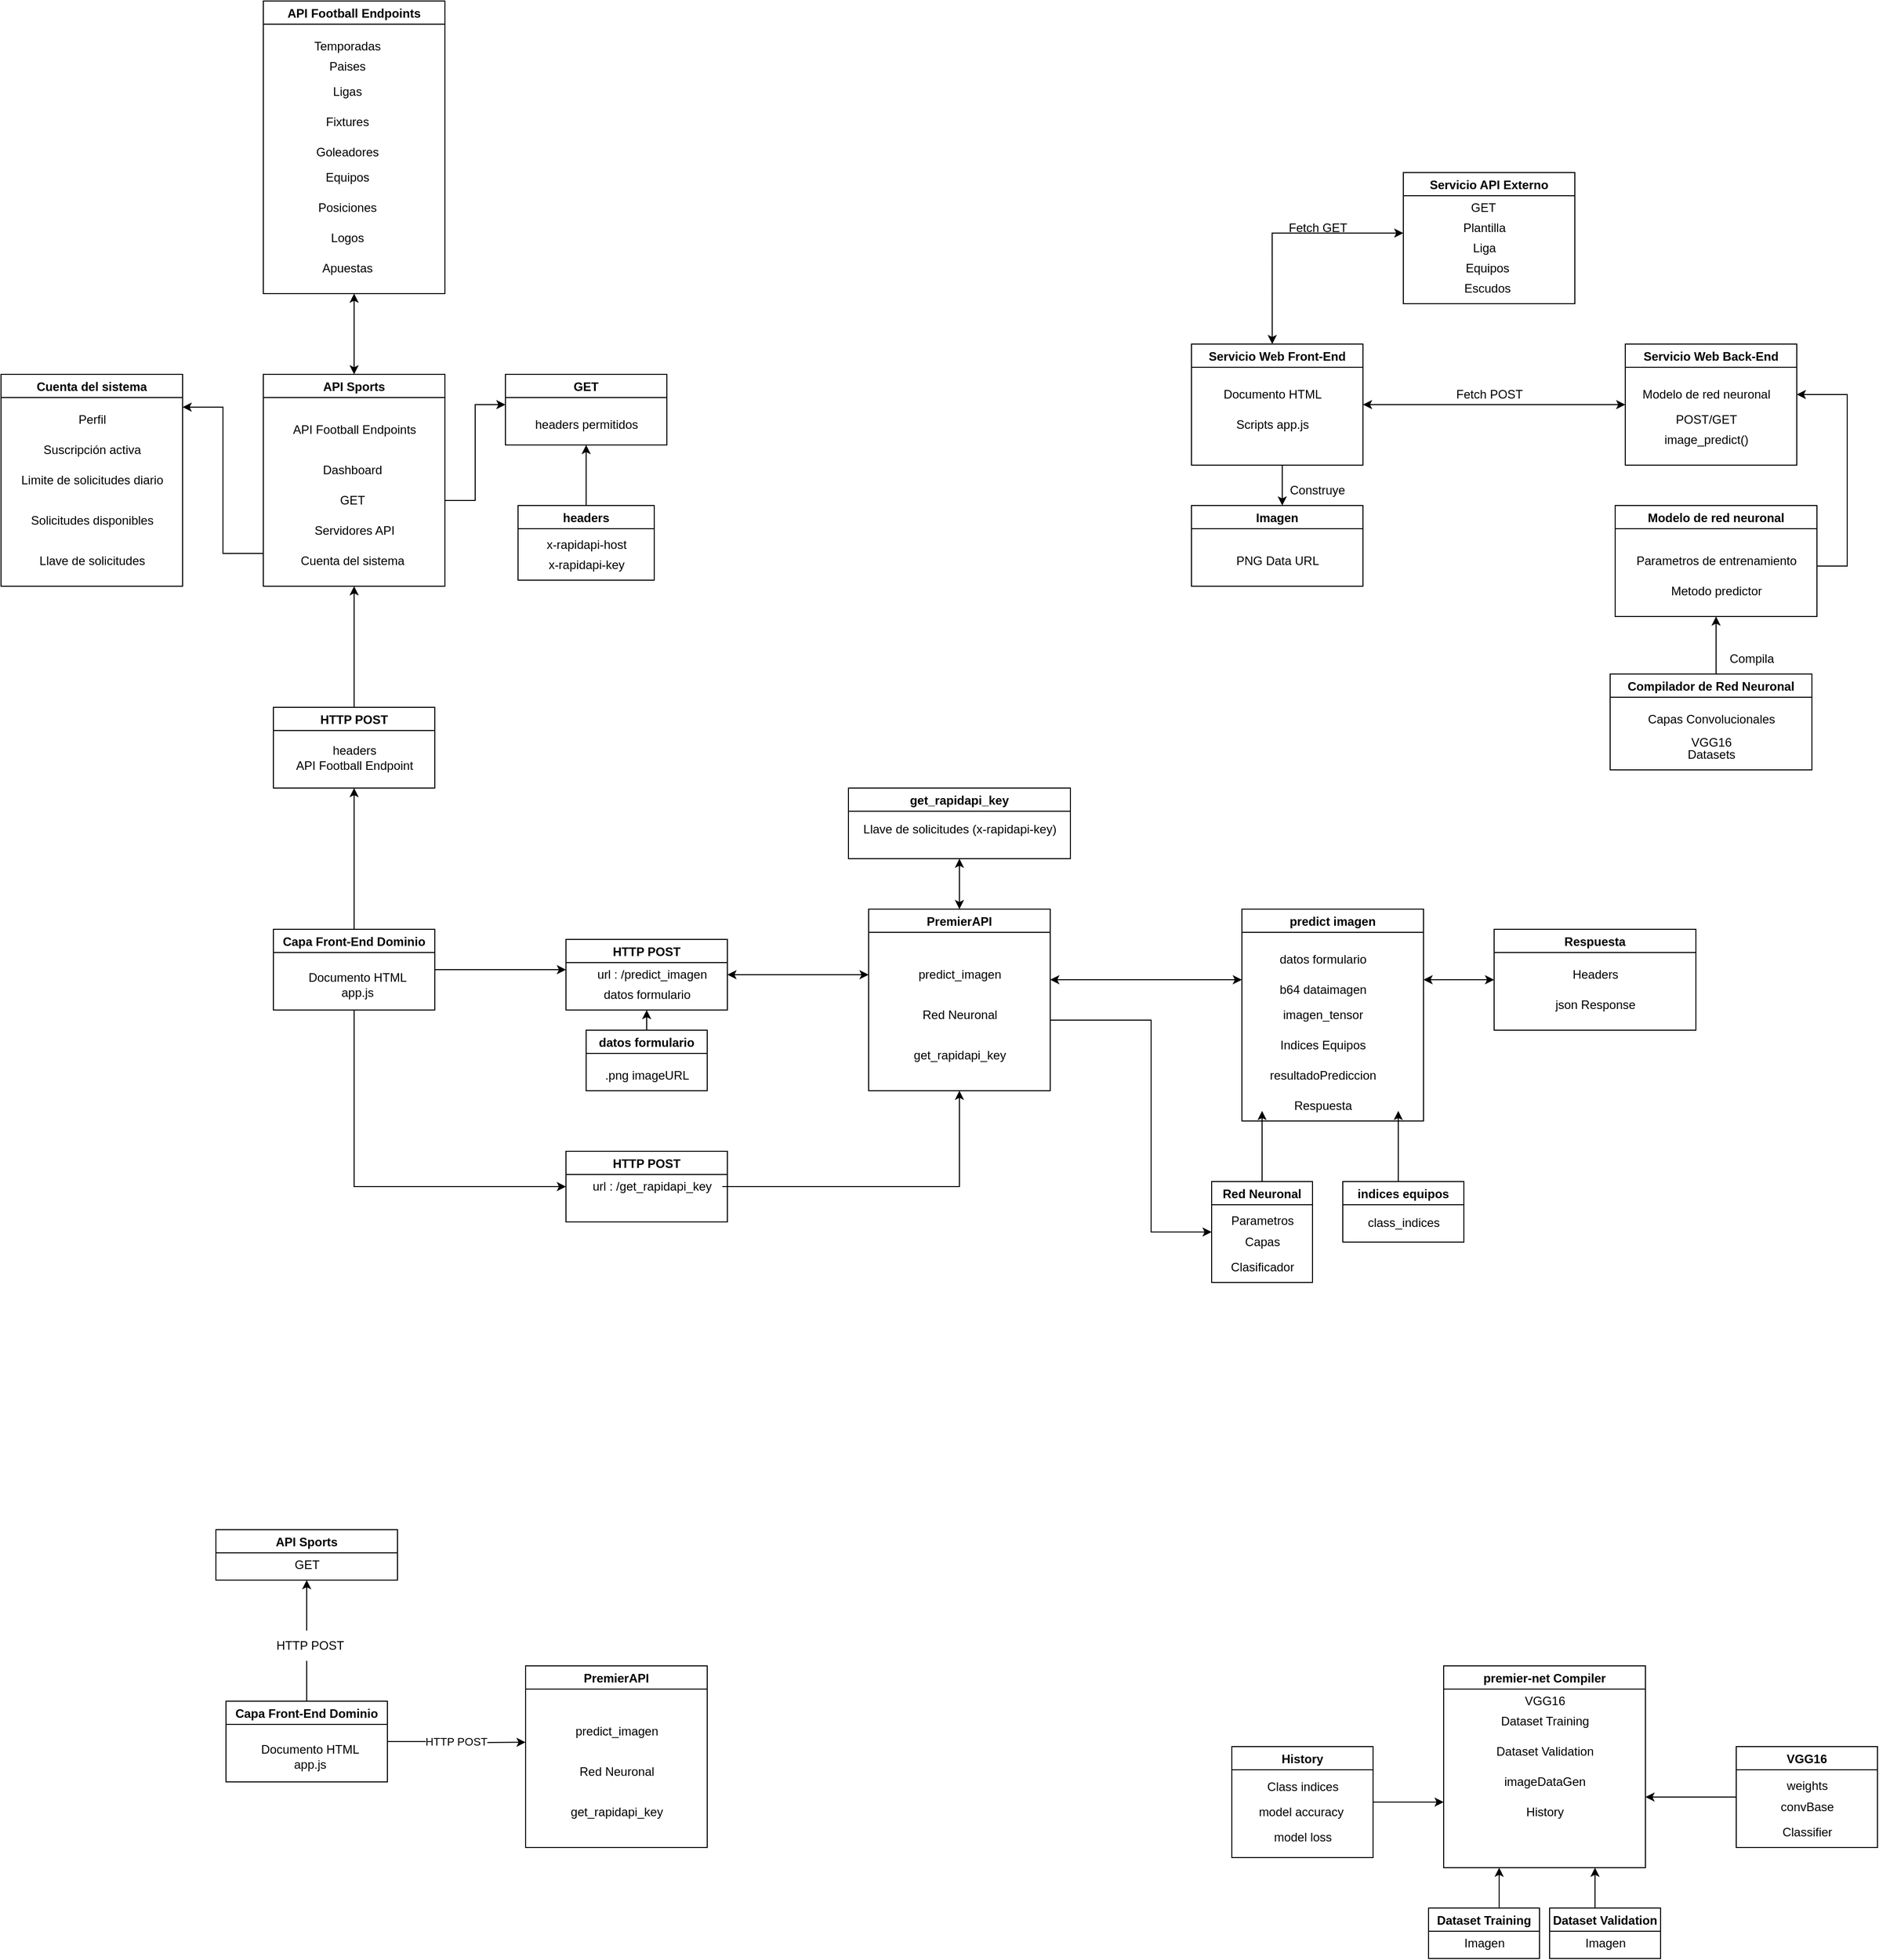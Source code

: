 <mxfile version="20.5.3" type="github">
  <diagram id="_PR5rB8g3A7-WBQryCZw" name="Page-1">
    <mxGraphModel dx="3732" dy="2844" grid="1" gridSize="10" guides="1" tooltips="1" connect="1" arrows="1" fold="1" page="1" pageScale="1" pageWidth="827" pageHeight="1169" math="0" shadow="0">
      <root>
        <mxCell id="0" />
        <mxCell id="1" parent="0" />
        <mxCell id="3uMeJU92-yCko1yZ4MZb-9" value="predict imagen" style="swimlane;" parent="1" vertex="1">
          <mxGeometry x="30" y="-150" width="180" height="210" as="geometry" />
        </mxCell>
        <mxCell id="3uMeJU92-yCko1yZ4MZb-12" value="b64 dataimagen" style="text;html=1;align=center;verticalAlign=middle;resizable=0;points=[];autosize=1;strokeColor=none;fillColor=none;" parent="3uMeJU92-yCko1yZ4MZb-9" vertex="1">
          <mxGeometry x="25" y="65" width="110" height="30" as="geometry" />
        </mxCell>
        <mxCell id="3uMeJU92-yCko1yZ4MZb-13" value="imagen_tensor" style="text;html=1;align=center;verticalAlign=middle;resizable=0;points=[];autosize=1;strokeColor=none;fillColor=none;" parent="3uMeJU92-yCko1yZ4MZb-9" vertex="1">
          <mxGeometry x="30" y="90" width="100" height="30" as="geometry" />
        </mxCell>
        <mxCell id="3uMeJU92-yCko1yZ4MZb-14" value="resultadoPrediccion" style="text;html=1;align=center;verticalAlign=middle;resizable=0;points=[];autosize=1;strokeColor=none;fillColor=none;" parent="3uMeJU92-yCko1yZ4MZb-9" vertex="1">
          <mxGeometry x="15" y="150" width="130" height="30" as="geometry" />
        </mxCell>
        <mxCell id="3uMeJU92-yCko1yZ4MZb-15" value="Indices Equipos" style="text;html=1;align=center;verticalAlign=middle;resizable=0;points=[];autosize=1;strokeColor=none;fillColor=none;" parent="3uMeJU92-yCko1yZ4MZb-9" vertex="1">
          <mxGeometry x="25" y="120" width="110" height="30" as="geometry" />
        </mxCell>
        <mxCell id="3uMeJU92-yCko1yZ4MZb-11" value="datos formulario" style="text;html=1;align=center;verticalAlign=middle;resizable=0;points=[];autosize=1;strokeColor=none;fillColor=none;" parent="3uMeJU92-yCko1yZ4MZb-9" vertex="1">
          <mxGeometry x="25" y="35" width="110" height="30" as="geometry" />
        </mxCell>
        <mxCell id="aQJiSQy_MHR7cHqMsdCa-68" value="Respuesta" style="text;html=1;align=center;verticalAlign=middle;resizable=0;points=[];autosize=1;strokeColor=none;fillColor=none;" vertex="1" parent="3uMeJU92-yCko1yZ4MZb-9">
          <mxGeometry x="40" y="180" width="80" height="30" as="geometry" />
        </mxCell>
        <mxCell id="3uMeJU92-yCko1yZ4MZb-16" value="datos formulario" style="swimlane;" parent="1" vertex="1">
          <mxGeometry x="-620" y="-30" width="120" height="60" as="geometry" />
        </mxCell>
        <mxCell id="3uMeJU92-yCko1yZ4MZb-17" value=".png imageURL" style="text;html=1;align=center;verticalAlign=middle;resizable=0;points=[];autosize=1;strokeColor=none;fillColor=none;" parent="3uMeJU92-yCko1yZ4MZb-16" vertex="1">
          <mxGeometry x="5" y="30" width="110" height="30" as="geometry" />
        </mxCell>
        <mxCell id="3uMeJU92-yCko1yZ4MZb-18" value="indices equipos" style="swimlane;" parent="1" vertex="1">
          <mxGeometry x="130" y="120" width="120" height="60" as="geometry" />
        </mxCell>
        <mxCell id="3uMeJU92-yCko1yZ4MZb-19" value="class_indices" style="text;html=1;align=center;verticalAlign=middle;resizable=0;points=[];autosize=1;strokeColor=none;fillColor=none;" parent="3uMeJU92-yCko1yZ4MZb-18" vertex="1">
          <mxGeometry x="15" y="26" width="90" height="30" as="geometry" />
        </mxCell>
        <mxCell id="3uMeJU92-yCko1yZ4MZb-21" value="Respuesta" style="swimlane;" parent="1" vertex="1">
          <mxGeometry x="280" y="-130" width="200" height="100" as="geometry" />
        </mxCell>
        <mxCell id="3uMeJU92-yCko1yZ4MZb-23" value="Headers" style="text;html=1;align=center;verticalAlign=middle;resizable=0;points=[];autosize=1;strokeColor=none;fillColor=none;" parent="3uMeJU92-yCko1yZ4MZb-21" vertex="1">
          <mxGeometry x="65" y="30" width="70" height="30" as="geometry" />
        </mxCell>
        <mxCell id="3uMeJU92-yCko1yZ4MZb-22" value="json Response" style="text;html=1;align=center;verticalAlign=middle;resizable=0;points=[];autosize=1;strokeColor=none;fillColor=none;" parent="3uMeJU92-yCko1yZ4MZb-21" vertex="1">
          <mxGeometry x="50" y="60" width="100" height="30" as="geometry" />
        </mxCell>
        <mxCell id="3uMeJU92-yCko1yZ4MZb-26" value="HTTP POST" style="swimlane;" parent="1" vertex="1">
          <mxGeometry x="-640" y="-120" width="160" height="70" as="geometry" />
        </mxCell>
        <mxCell id="3uMeJU92-yCko1yZ4MZb-27" value="datos formulario" style="text;html=1;align=center;verticalAlign=middle;resizable=0;points=[];autosize=1;strokeColor=none;fillColor=none;" parent="3uMeJU92-yCko1yZ4MZb-26" vertex="1">
          <mxGeometry x="25" y="40" width="110" height="30" as="geometry" />
        </mxCell>
        <mxCell id="aQJiSQy_MHR7cHqMsdCa-81" value="url : /predict_imagen" style="text;html=1;align=center;verticalAlign=middle;resizable=0;points=[];autosize=1;strokeColor=none;fillColor=none;" vertex="1" parent="3uMeJU92-yCko1yZ4MZb-26">
          <mxGeometry x="20" y="20" width="130" height="30" as="geometry" />
        </mxCell>
        <mxCell id="aQJiSQy_MHR7cHqMsdCa-67" style="edgeStyle=orthogonalEdgeStyle;rounded=0;orthogonalLoop=1;jettySize=auto;html=1;endArrow=classic;endFill=1;" edge="1" parent="1" source="3uMeJU92-yCko1yZ4MZb-28">
          <mxGeometry relative="1" as="geometry">
            <mxPoint x="50" y="50" as="targetPoint" />
          </mxGeometry>
        </mxCell>
        <mxCell id="3uMeJU92-yCko1yZ4MZb-28" value="Red Neuronal" style="swimlane;startSize=23;" parent="1" vertex="1">
          <mxGeometry y="120" width="100" height="100" as="geometry" />
        </mxCell>
        <mxCell id="3uMeJU92-yCko1yZ4MZb-29" value="Parametros" style="text;html=1;align=center;verticalAlign=middle;resizable=0;points=[];autosize=1;strokeColor=none;fillColor=none;" parent="3uMeJU92-yCko1yZ4MZb-28" vertex="1">
          <mxGeometry x="5" y="24" width="90" height="30" as="geometry" />
        </mxCell>
        <mxCell id="lk8_rE0ueBQqv8fIOsy2-2" value="Clasificador" style="text;html=1;align=center;verticalAlign=middle;resizable=0;points=[];autosize=1;strokeColor=none;fillColor=none;" parent="3uMeJU92-yCko1yZ4MZb-28" vertex="1">
          <mxGeometry x="5" y="70" width="90" height="30" as="geometry" />
        </mxCell>
        <mxCell id="lk8_rE0ueBQqv8fIOsy2-1" value="Capas" style="text;html=1;align=center;verticalAlign=middle;resizable=0;points=[];autosize=1;strokeColor=none;fillColor=none;" parent="3uMeJU92-yCko1yZ4MZb-28" vertex="1">
          <mxGeometry x="20" y="45" width="60" height="30" as="geometry" />
        </mxCell>
        <mxCell id="3uMeJU92-yCko1yZ4MZb-31" value="" style="endArrow=classic;html=1;rounded=0;" parent="1" edge="1">
          <mxGeometry width="50" height="50" relative="1" as="geometry">
            <mxPoint x="-560" y="-30" as="sourcePoint" />
            <mxPoint x="-560" y="-50" as="targetPoint" />
          </mxGeometry>
        </mxCell>
        <mxCell id="3uMeJU92-yCko1yZ4MZb-37" value="" style="endArrow=classic;html=1;rounded=0;" parent="1" edge="1">
          <mxGeometry width="50" height="50" relative="1" as="geometry">
            <mxPoint x="185" y="120" as="sourcePoint" />
            <mxPoint x="185" y="50" as="targetPoint" />
          </mxGeometry>
        </mxCell>
        <mxCell id="lk8_rE0ueBQqv8fIOsy2-3" value="premier-net Compiler" style="swimlane;" parent="1" vertex="1">
          <mxGeometry x="230" y="600" width="200" height="200" as="geometry" />
        </mxCell>
        <mxCell id="lk8_rE0ueBQqv8fIOsy2-4" value="Dataset Training" style="text;html=1;align=center;verticalAlign=middle;resizable=0;points=[];autosize=1;strokeColor=none;fillColor=none;" parent="lk8_rE0ueBQqv8fIOsy2-3" vertex="1">
          <mxGeometry x="45" y="40" width="110" height="30" as="geometry" />
        </mxCell>
        <mxCell id="lk8_rE0ueBQqv8fIOsy2-5" value="Dataset Validation" style="text;html=1;align=center;verticalAlign=middle;resizable=0;points=[];autosize=1;strokeColor=none;fillColor=none;" parent="lk8_rE0ueBQqv8fIOsy2-3" vertex="1">
          <mxGeometry x="40" y="70" width="120" height="30" as="geometry" />
        </mxCell>
        <mxCell id="lk8_rE0ueBQqv8fIOsy2-6" value="VGG16" style="text;html=1;align=center;verticalAlign=middle;resizable=0;points=[];autosize=1;strokeColor=none;fillColor=none;" parent="lk8_rE0ueBQqv8fIOsy2-3" vertex="1">
          <mxGeometry x="70" y="20" width="60" height="30" as="geometry" />
        </mxCell>
        <mxCell id="lk8_rE0ueBQqv8fIOsy2-11" value="History" style="text;html=1;align=center;verticalAlign=middle;resizable=0;points=[];autosize=1;strokeColor=none;fillColor=none;" parent="lk8_rE0ueBQqv8fIOsy2-3" vertex="1">
          <mxGeometry x="70" y="130" width="60" height="30" as="geometry" />
        </mxCell>
        <mxCell id="lk8_rE0ueBQqv8fIOsy2-8" value="imageDataGen" style="text;html=1;align=center;verticalAlign=middle;resizable=0;points=[];autosize=1;strokeColor=none;fillColor=none;" parent="lk8_rE0ueBQqv8fIOsy2-3" vertex="1">
          <mxGeometry x="50" y="100" width="100" height="30" as="geometry" />
        </mxCell>
        <mxCell id="lk8_rE0ueBQqv8fIOsy2-12" value="VGG16" style="swimlane;" parent="1" vertex="1">
          <mxGeometry x="520" y="680" width="140" height="100" as="geometry" />
        </mxCell>
        <mxCell id="lk8_rE0ueBQqv8fIOsy2-14" value="weights" style="text;html=1;align=center;verticalAlign=middle;resizable=0;points=[];autosize=1;strokeColor=none;fillColor=none;" parent="lk8_rE0ueBQqv8fIOsy2-12" vertex="1">
          <mxGeometry x="40" y="24" width="60" height="30" as="geometry" />
        </mxCell>
        <mxCell id="lk8_rE0ueBQqv8fIOsy2-15" value="Classifier" style="text;html=1;align=center;verticalAlign=middle;resizable=0;points=[];autosize=1;strokeColor=none;fillColor=none;" parent="lk8_rE0ueBQqv8fIOsy2-12" vertex="1">
          <mxGeometry x="35" y="70" width="70" height="30" as="geometry" />
        </mxCell>
        <mxCell id="lk8_rE0ueBQqv8fIOsy2-16" value="convBase" style="text;html=1;align=center;verticalAlign=middle;resizable=0;points=[];autosize=1;strokeColor=none;fillColor=none;" parent="lk8_rE0ueBQqv8fIOsy2-12" vertex="1">
          <mxGeometry x="30" y="45" width="80" height="30" as="geometry" />
        </mxCell>
        <mxCell id="lk8_rE0ueBQqv8fIOsy2-17" value="Dataset Training" style="swimlane;" parent="1" vertex="1">
          <mxGeometry x="215" y="840" width="110" height="50" as="geometry" />
        </mxCell>
        <mxCell id="lk8_rE0ueBQqv8fIOsy2-18" value="Imagen" style="text;html=1;align=center;verticalAlign=middle;resizable=0;points=[];autosize=1;strokeColor=none;fillColor=none;" parent="lk8_rE0ueBQqv8fIOsy2-17" vertex="1">
          <mxGeometry x="25" y="20" width="60" height="30" as="geometry" />
        </mxCell>
        <mxCell id="lk8_rE0ueBQqv8fIOsy2-19" value="Dataset Validation" style="swimlane;" parent="1" vertex="1">
          <mxGeometry x="335" y="840" width="110" height="50" as="geometry" />
        </mxCell>
        <mxCell id="lk8_rE0ueBQqv8fIOsy2-20" value="Imagen" style="text;html=1;align=center;verticalAlign=middle;resizable=0;points=[];autosize=1;strokeColor=none;fillColor=none;" parent="lk8_rE0ueBQqv8fIOsy2-19" vertex="1">
          <mxGeometry x="25" y="20" width="60" height="30" as="geometry" />
        </mxCell>
        <mxCell id="lk8_rE0ueBQqv8fIOsy2-21" value="History" style="swimlane;" parent="1" vertex="1">
          <mxGeometry x="20" y="680" width="140" height="110" as="geometry" />
        </mxCell>
        <mxCell id="lk8_rE0ueBQqv8fIOsy2-22" value="Class indices" style="text;html=1;align=center;verticalAlign=middle;resizable=0;points=[];autosize=1;strokeColor=none;fillColor=none;" parent="lk8_rE0ueBQqv8fIOsy2-21" vertex="1">
          <mxGeometry x="25" y="25" width="90" height="30" as="geometry" />
        </mxCell>
        <mxCell id="lk8_rE0ueBQqv8fIOsy2-23" value="model accuracy&amp;nbsp;" style="text;html=1;align=center;verticalAlign=middle;resizable=0;points=[];autosize=1;strokeColor=none;fillColor=none;" parent="lk8_rE0ueBQqv8fIOsy2-21" vertex="1">
          <mxGeometry x="15" y="50" width="110" height="30" as="geometry" />
        </mxCell>
        <mxCell id="lk8_rE0ueBQqv8fIOsy2-24" value="model loss" style="text;html=1;align=center;verticalAlign=middle;resizable=0;points=[];autosize=1;strokeColor=none;fillColor=none;" parent="1" vertex="1">
          <mxGeometry x="50" y="755" width="80" height="30" as="geometry" />
        </mxCell>
        <mxCell id="lk8_rE0ueBQqv8fIOsy2-26" value="" style="endArrow=classic;html=1;rounded=0;exitX=1;exitY=0.5;exitDx=0;exitDy=0;" parent="1" source="lk8_rE0ueBQqv8fIOsy2-21" edge="1">
          <mxGeometry width="50" height="50" relative="1" as="geometry">
            <mxPoint x="160" y="780" as="sourcePoint" />
            <mxPoint x="230" y="735" as="targetPoint" />
          </mxGeometry>
        </mxCell>
        <mxCell id="lk8_rE0ueBQqv8fIOsy2-27" value="" style="endArrow=none;html=1;rounded=0;entryX=0;entryY=0.5;entryDx=0;entryDy=0;endFill=0;startArrow=classic;startFill=1;" parent="1" target="lk8_rE0ueBQqv8fIOsy2-12" edge="1">
          <mxGeometry width="50" height="50" relative="1" as="geometry">
            <mxPoint x="430" y="730" as="sourcePoint" />
            <mxPoint x="480" y="600" as="targetPoint" />
          </mxGeometry>
        </mxCell>
        <mxCell id="lk8_rE0ueBQqv8fIOsy2-29" value="" style="endArrow=classic;html=1;rounded=0;" parent="1" edge="1">
          <mxGeometry width="50" height="50" relative="1" as="geometry">
            <mxPoint x="285" y="840" as="sourcePoint" />
            <mxPoint x="285" y="800" as="targetPoint" />
          </mxGeometry>
        </mxCell>
        <mxCell id="lk8_rE0ueBQqv8fIOsy2-30" value="" style="endArrow=classic;html=1;rounded=0;entryX=0.75;entryY=1;entryDx=0;entryDy=0;" parent="1" target="lk8_rE0ueBQqv8fIOsy2-3" edge="1">
          <mxGeometry width="50" height="50" relative="1" as="geometry">
            <mxPoint x="380" y="840" as="sourcePoint" />
            <mxPoint x="430" y="790" as="targetPoint" />
          </mxGeometry>
        </mxCell>
        <mxCell id="aQJiSQy_MHR7cHqMsdCa-47" style="edgeStyle=orthogonalEdgeStyle;rounded=0;orthogonalLoop=1;jettySize=auto;html=1;exitX=0.5;exitY=0;exitDx=0;exitDy=0;entryX=0.5;entryY=1;entryDx=0;entryDy=0;" edge="1" parent="1" source="aQJiSQy_MHR7cHqMsdCa-1" target="aQJiSQy_MHR7cHqMsdCa-3">
          <mxGeometry relative="1" as="geometry" />
        </mxCell>
        <mxCell id="aQJiSQy_MHR7cHqMsdCa-48" style="edgeStyle=orthogonalEdgeStyle;rounded=0;orthogonalLoop=1;jettySize=auto;html=1;exitX=1;exitY=0.5;exitDx=0;exitDy=0;" edge="1" parent="1" source="aQJiSQy_MHR7cHqMsdCa-1">
          <mxGeometry relative="1" as="geometry">
            <mxPoint x="-640" y="-90" as="targetPoint" />
          </mxGeometry>
        </mxCell>
        <mxCell id="aQJiSQy_MHR7cHqMsdCa-88" style="edgeStyle=orthogonalEdgeStyle;rounded=0;orthogonalLoop=1;jettySize=auto;html=1;exitX=0.5;exitY=1;exitDx=0;exitDy=0;entryX=0;entryY=0.5;entryDx=0;entryDy=0;endArrow=classic;endFill=1;" edge="1" parent="1" source="aQJiSQy_MHR7cHqMsdCa-1" target="aQJiSQy_MHR7cHqMsdCa-85">
          <mxGeometry relative="1" as="geometry" />
        </mxCell>
        <mxCell id="aQJiSQy_MHR7cHqMsdCa-1" value="Capa Front-End Dominio" style="swimlane;" vertex="1" parent="1">
          <mxGeometry x="-930" y="-130" width="160" height="80" as="geometry" />
        </mxCell>
        <mxCell id="aQJiSQy_MHR7cHqMsdCa-2" value="Documento HTML&lt;br&gt;app.js" style="text;html=1;align=center;verticalAlign=middle;resizable=0;points=[];autosize=1;strokeColor=none;fillColor=none;" vertex="1" parent="aQJiSQy_MHR7cHqMsdCa-1">
          <mxGeometry x="23" y="35" width="120" height="40" as="geometry" />
        </mxCell>
        <mxCell id="aQJiSQy_MHR7cHqMsdCa-49" style="edgeStyle=orthogonalEdgeStyle;rounded=0;orthogonalLoop=1;jettySize=auto;html=1;exitX=0.5;exitY=0;exitDx=0;exitDy=0;" edge="1" parent="1" source="aQJiSQy_MHR7cHqMsdCa-3">
          <mxGeometry relative="1" as="geometry">
            <mxPoint x="-850" y="-470" as="targetPoint" />
          </mxGeometry>
        </mxCell>
        <mxCell id="aQJiSQy_MHR7cHqMsdCa-3" value="HTTP POST" style="swimlane;" vertex="1" parent="1">
          <mxGeometry x="-930" y="-350" width="160" height="80" as="geometry" />
        </mxCell>
        <mxCell id="aQJiSQy_MHR7cHqMsdCa-4" value="headers&lt;br&gt;API Football Endpoint" style="text;html=1;align=center;verticalAlign=middle;resizable=0;points=[];autosize=1;strokeColor=none;fillColor=none;" vertex="1" parent="aQJiSQy_MHR7cHqMsdCa-3">
          <mxGeometry x="10" y="30" width="140" height="40" as="geometry" />
        </mxCell>
        <mxCell id="aQJiSQy_MHR7cHqMsdCa-6" value="API Sports" style="swimlane;" vertex="1" parent="1">
          <mxGeometry x="-940" y="-680" width="180" height="210" as="geometry" />
        </mxCell>
        <mxCell id="aQJiSQy_MHR7cHqMsdCa-13" value="GET" style="text;html=1;align=center;verticalAlign=middle;resizable=0;points=[];autosize=1;strokeColor=none;fillColor=none;" vertex="1" parent="aQJiSQy_MHR7cHqMsdCa-6">
          <mxGeometry x="63" y="110" width="50" height="30" as="geometry" />
        </mxCell>
        <mxCell id="aQJiSQy_MHR7cHqMsdCa-23" value="Cuenta del sistema" style="text;html=1;align=center;verticalAlign=middle;resizable=0;points=[];autosize=1;strokeColor=none;fillColor=none;" vertex="1" parent="aQJiSQy_MHR7cHqMsdCa-6">
          <mxGeometry x="23" y="170" width="130" height="30" as="geometry" />
        </mxCell>
        <mxCell id="aQJiSQy_MHR7cHqMsdCa-30" value="Dashboard" style="text;html=1;align=center;verticalAlign=middle;resizable=0;points=[];autosize=1;strokeColor=none;fillColor=none;" vertex="1" parent="aQJiSQy_MHR7cHqMsdCa-6">
          <mxGeometry x="48" y="80" width="80" height="30" as="geometry" />
        </mxCell>
        <mxCell id="aQJiSQy_MHR7cHqMsdCa-32" value="API Football Endpoints" style="text;html=1;align=center;verticalAlign=middle;resizable=0;points=[];autosize=1;strokeColor=none;fillColor=none;" vertex="1" parent="aQJiSQy_MHR7cHqMsdCa-6">
          <mxGeometry x="15" y="40" width="150" height="30" as="geometry" />
        </mxCell>
        <mxCell id="aQJiSQy_MHR7cHqMsdCa-33" value="Servidores API" style="text;html=1;align=center;verticalAlign=middle;resizable=0;points=[];autosize=1;strokeColor=none;fillColor=none;" vertex="1" parent="aQJiSQy_MHR7cHqMsdCa-6">
          <mxGeometry x="40" y="140" width="100" height="30" as="geometry" />
        </mxCell>
        <mxCell id="aQJiSQy_MHR7cHqMsdCa-15" value="GET" style="swimlane;startSize=23;" vertex="1" parent="1">
          <mxGeometry x="-700" y="-680" width="160" height="70" as="geometry" />
        </mxCell>
        <mxCell id="aQJiSQy_MHR7cHqMsdCa-16" value="headers permitidos" style="text;html=1;align=center;verticalAlign=middle;resizable=0;points=[];autosize=1;strokeColor=none;fillColor=none;" vertex="1" parent="aQJiSQy_MHR7cHqMsdCa-15">
          <mxGeometry x="15" y="35" width="130" height="30" as="geometry" />
        </mxCell>
        <mxCell id="aQJiSQy_MHR7cHqMsdCa-64" style="edgeStyle=orthogonalEdgeStyle;rounded=0;orthogonalLoop=1;jettySize=auto;html=1;entryX=0.5;entryY=1;entryDx=0;entryDy=0;endArrow=classic;endFill=1;" edge="1" parent="1" source="aQJiSQy_MHR7cHqMsdCa-17" target="aQJiSQy_MHR7cHqMsdCa-15">
          <mxGeometry relative="1" as="geometry" />
        </mxCell>
        <mxCell id="aQJiSQy_MHR7cHqMsdCa-17" value="headers" style="swimlane;" vertex="1" parent="1">
          <mxGeometry x="-687.5" y="-550" width="135" height="74" as="geometry" />
        </mxCell>
        <mxCell id="aQJiSQy_MHR7cHqMsdCa-35" value="x-rapidapi-host" style="text;html=1;align=center;verticalAlign=middle;resizable=0;points=[];autosize=1;strokeColor=none;fillColor=none;" vertex="1" parent="aQJiSQy_MHR7cHqMsdCa-17">
          <mxGeometry x="17.5" y="24" width="100" height="30" as="geometry" />
        </mxCell>
        <mxCell id="aQJiSQy_MHR7cHqMsdCa-36" value="x-rapidapi-key" style="text;html=1;align=center;verticalAlign=middle;resizable=0;points=[];autosize=1;strokeColor=none;fillColor=none;" vertex="1" parent="aQJiSQy_MHR7cHqMsdCa-17">
          <mxGeometry x="17.5" y="44" width="100" height="30" as="geometry" />
        </mxCell>
        <mxCell id="aQJiSQy_MHR7cHqMsdCa-20" value="API Football Endpoints" style="swimlane;" vertex="1" parent="1">
          <mxGeometry x="-940" y="-1050" width="180" height="290" as="geometry" />
        </mxCell>
        <mxCell id="aQJiSQy_MHR7cHqMsdCa-39" value="Paises" style="text;html=1;align=center;verticalAlign=middle;resizable=0;points=[];autosize=1;strokeColor=none;fillColor=none;" vertex="1" parent="aQJiSQy_MHR7cHqMsdCa-20">
          <mxGeometry x="53" y="50" width="60" height="30" as="geometry" />
        </mxCell>
        <mxCell id="aQJiSQy_MHR7cHqMsdCa-40" value="Ligas" style="text;html=1;align=center;verticalAlign=middle;resizable=0;points=[];autosize=1;strokeColor=none;fillColor=none;" vertex="1" parent="aQJiSQy_MHR7cHqMsdCa-20">
          <mxGeometry x="58" y="75" width="50" height="30" as="geometry" />
        </mxCell>
        <mxCell id="aQJiSQy_MHR7cHqMsdCa-41" value="Fixtures" style="text;html=1;align=center;verticalAlign=middle;resizable=0;points=[];autosize=1;strokeColor=none;fillColor=none;" vertex="1" parent="aQJiSQy_MHR7cHqMsdCa-20">
          <mxGeometry x="48" y="105" width="70" height="30" as="geometry" />
        </mxCell>
        <mxCell id="aQJiSQy_MHR7cHqMsdCa-42" value="Goleadores" style="text;html=1;align=center;verticalAlign=middle;resizable=0;points=[];autosize=1;strokeColor=none;fillColor=none;" vertex="1" parent="aQJiSQy_MHR7cHqMsdCa-20">
          <mxGeometry x="38" y="135" width="90" height="30" as="geometry" />
        </mxCell>
        <mxCell id="aQJiSQy_MHR7cHqMsdCa-43" value="Equipos" style="text;html=1;align=center;verticalAlign=middle;resizable=0;points=[];autosize=1;strokeColor=none;fillColor=none;" vertex="1" parent="aQJiSQy_MHR7cHqMsdCa-20">
          <mxGeometry x="48" y="160" width="70" height="30" as="geometry" />
        </mxCell>
        <mxCell id="aQJiSQy_MHR7cHqMsdCa-44" value="Posiciones" style="text;html=1;align=center;verticalAlign=middle;resizable=0;points=[];autosize=1;strokeColor=none;fillColor=none;" vertex="1" parent="aQJiSQy_MHR7cHqMsdCa-20">
          <mxGeometry x="43" y="190" width="80" height="30" as="geometry" />
        </mxCell>
        <mxCell id="aQJiSQy_MHR7cHqMsdCa-45" value="Logos" style="text;html=1;align=center;verticalAlign=middle;resizable=0;points=[];autosize=1;strokeColor=none;fillColor=none;" vertex="1" parent="aQJiSQy_MHR7cHqMsdCa-20">
          <mxGeometry x="53" y="220" width="60" height="30" as="geometry" />
        </mxCell>
        <mxCell id="aQJiSQy_MHR7cHqMsdCa-46" value="Apuestas" style="text;html=1;align=center;verticalAlign=middle;resizable=0;points=[];autosize=1;strokeColor=none;fillColor=none;" vertex="1" parent="aQJiSQy_MHR7cHqMsdCa-20">
          <mxGeometry x="48" y="250" width="70" height="30" as="geometry" />
        </mxCell>
        <mxCell id="aQJiSQy_MHR7cHqMsdCa-38" value="Temporadas" style="text;html=1;align=center;verticalAlign=middle;resizable=0;points=[];autosize=1;strokeColor=none;fillColor=none;" vertex="1" parent="aQJiSQy_MHR7cHqMsdCa-20">
          <mxGeometry x="38" y="30" width="90" height="30" as="geometry" />
        </mxCell>
        <mxCell id="aQJiSQy_MHR7cHqMsdCa-24" value="Cuenta del sistema" style="swimlane;" vertex="1" parent="1">
          <mxGeometry x="-1200" y="-680" width="180" height="210" as="geometry" />
        </mxCell>
        <mxCell id="aQJiSQy_MHR7cHqMsdCa-25" value="Llave de solicitudes" style="text;html=1;align=center;verticalAlign=middle;resizable=0;points=[];autosize=1;strokeColor=none;fillColor=none;" vertex="1" parent="aQJiSQy_MHR7cHqMsdCa-24">
          <mxGeometry x="25" y="170" width="130" height="30" as="geometry" />
        </mxCell>
        <mxCell id="aQJiSQy_MHR7cHqMsdCa-27" value="Limite de solicitudes diario" style="text;html=1;align=center;verticalAlign=middle;resizable=0;points=[];autosize=1;strokeColor=none;fillColor=none;" vertex="1" parent="aQJiSQy_MHR7cHqMsdCa-24">
          <mxGeometry x="10" y="90" width="160" height="30" as="geometry" />
        </mxCell>
        <mxCell id="aQJiSQy_MHR7cHqMsdCa-28" value="Solicitudes disponibles" style="text;html=1;align=center;verticalAlign=middle;resizable=0;points=[];autosize=1;strokeColor=none;fillColor=none;" vertex="1" parent="aQJiSQy_MHR7cHqMsdCa-24">
          <mxGeometry x="20" y="130" width="140" height="30" as="geometry" />
        </mxCell>
        <mxCell id="aQJiSQy_MHR7cHqMsdCa-31" value="Suscripción activa" style="text;html=1;align=center;verticalAlign=middle;resizable=0;points=[];autosize=1;strokeColor=none;fillColor=none;" vertex="1" parent="aQJiSQy_MHR7cHqMsdCa-24">
          <mxGeometry x="30" y="60" width="120" height="30" as="geometry" />
        </mxCell>
        <mxCell id="aQJiSQy_MHR7cHqMsdCa-34" value="Perfil" style="text;html=1;align=center;verticalAlign=middle;resizable=0;points=[];autosize=1;strokeColor=none;fillColor=none;" vertex="1" parent="aQJiSQy_MHR7cHqMsdCa-24">
          <mxGeometry x="65" y="30" width="50" height="30" as="geometry" />
        </mxCell>
        <mxCell id="aQJiSQy_MHR7cHqMsdCa-63" value="" style="endArrow=classic;startArrow=classic;html=1;rounded=0;exitX=0.5;exitY=0;exitDx=0;exitDy=0;" edge="1" parent="1" source="aQJiSQy_MHR7cHqMsdCa-6">
          <mxGeometry width="50" height="50" relative="1" as="geometry">
            <mxPoint x="-850" y="-690" as="sourcePoint" />
            <mxPoint x="-850" y="-760" as="targetPoint" />
          </mxGeometry>
        </mxCell>
        <mxCell id="aQJiSQy_MHR7cHqMsdCa-65" style="edgeStyle=orthogonalEdgeStyle;rounded=0;orthogonalLoop=1;jettySize=auto;html=1;endArrow=classic;endFill=1;" edge="1" parent="1">
          <mxGeometry relative="1" as="geometry">
            <mxPoint x="-940" y="-502.5" as="sourcePoint" />
            <mxPoint x="-1020" y="-647.5" as="targetPoint" />
            <Array as="points">
              <mxPoint x="-980" y="-502.5" />
              <mxPoint x="-980" y="-647.5" />
              <mxPoint x="-1020" y="-647.5" />
            </Array>
          </mxGeometry>
        </mxCell>
        <mxCell id="aQJiSQy_MHR7cHqMsdCa-66" style="edgeStyle=orthogonalEdgeStyle;rounded=0;orthogonalLoop=1;jettySize=auto;html=1;endArrow=classic;endFill=1;" edge="1" parent="1">
          <mxGeometry relative="1" as="geometry">
            <mxPoint x="-760" y="-555" as="sourcePoint" />
            <mxPoint x="-700" y="-650" as="targetPoint" />
            <Array as="points">
              <mxPoint x="-730" y="-555" />
              <mxPoint x="-730" y="-650" />
              <mxPoint x="-700" y="-650" />
            </Array>
          </mxGeometry>
        </mxCell>
        <mxCell id="aQJiSQy_MHR7cHqMsdCa-69" value="" style="endArrow=classic;startArrow=classic;html=1;rounded=0;" edge="1" parent="1">
          <mxGeometry width="50" height="50" relative="1" as="geometry">
            <mxPoint x="-160" y="-80" as="sourcePoint" />
            <mxPoint x="30" y="-80" as="targetPoint" />
          </mxGeometry>
        </mxCell>
        <mxCell id="aQJiSQy_MHR7cHqMsdCa-71" value="" style="endArrow=classic;startArrow=classic;html=1;rounded=0;" edge="1" parent="1">
          <mxGeometry width="50" height="50" relative="1" as="geometry">
            <mxPoint x="210" y="-80" as="sourcePoint" />
            <mxPoint x="280" y="-80" as="targetPoint" />
          </mxGeometry>
        </mxCell>
        <mxCell id="aQJiSQy_MHR7cHqMsdCa-72" value="PremierAPI" style="swimlane;" vertex="1" parent="1">
          <mxGeometry x="-340" y="-150" width="180" height="180" as="geometry" />
        </mxCell>
        <mxCell id="aQJiSQy_MHR7cHqMsdCa-79" value="predict_imagen" style="text;html=1;align=center;verticalAlign=middle;resizable=0;points=[];autosize=1;strokeColor=none;fillColor=none;" vertex="1" parent="aQJiSQy_MHR7cHqMsdCa-72">
          <mxGeometry x="35" y="50" width="110" height="30" as="geometry" />
        </mxCell>
        <mxCell id="aQJiSQy_MHR7cHqMsdCa-83" value="Red Neuronal" style="text;html=1;align=center;verticalAlign=middle;resizable=0;points=[];autosize=1;strokeColor=none;fillColor=none;" vertex="1" parent="aQJiSQy_MHR7cHqMsdCa-72">
          <mxGeometry x="40" y="90" width="100" height="30" as="geometry" />
        </mxCell>
        <mxCell id="aQJiSQy_MHR7cHqMsdCa-80" value="get_rapidapi_key" style="text;html=1;align=center;verticalAlign=middle;resizable=0;points=[];autosize=1;strokeColor=none;fillColor=none;" vertex="1" parent="aQJiSQy_MHR7cHqMsdCa-72">
          <mxGeometry x="35" y="130" width="110" height="30" as="geometry" />
        </mxCell>
        <mxCell id="aQJiSQy_MHR7cHqMsdCa-82" value="" style="endArrow=classic;startArrow=classic;html=1;rounded=0;" edge="1" parent="1">
          <mxGeometry width="50" height="50" relative="1" as="geometry">
            <mxPoint x="-480" y="-85" as="sourcePoint" />
            <mxPoint x="-340" y="-85" as="targetPoint" />
          </mxGeometry>
        </mxCell>
        <mxCell id="aQJiSQy_MHR7cHqMsdCa-84" style="edgeStyle=orthogonalEdgeStyle;rounded=0;orthogonalLoop=1;jettySize=auto;html=1;entryX=0;entryY=0.5;entryDx=0;entryDy=0;endArrow=classic;endFill=1;" edge="1" parent="1" target="3uMeJU92-yCko1yZ4MZb-28">
          <mxGeometry relative="1" as="geometry">
            <mxPoint x="-160" y="-15" as="sourcePoint" />
            <Array as="points">
              <mxPoint x="-160" y="-40" />
              <mxPoint x="-60" y="-40" />
              <mxPoint x="-60" y="170" />
            </Array>
          </mxGeometry>
        </mxCell>
        <mxCell id="aQJiSQy_MHR7cHqMsdCa-85" value="HTTP POST" style="swimlane;" vertex="1" parent="1">
          <mxGeometry x="-640" y="90" width="160" height="70" as="geometry" />
        </mxCell>
        <mxCell id="aQJiSQy_MHR7cHqMsdCa-87" value="url : /get_rapidapi_key" style="text;html=1;align=center;verticalAlign=middle;resizable=0;points=[];autosize=1;strokeColor=none;fillColor=none;" vertex="1" parent="aQJiSQy_MHR7cHqMsdCa-85">
          <mxGeometry x="15" y="20" width="140" height="30" as="geometry" />
        </mxCell>
        <mxCell id="aQJiSQy_MHR7cHqMsdCa-89" value="get_rapidapi_key" style="swimlane;" vertex="1" parent="1">
          <mxGeometry x="-360" y="-270" width="220" height="70" as="geometry">
            <mxRectangle x="-330" y="100" width="140" height="30" as="alternateBounds" />
          </mxGeometry>
        </mxCell>
        <mxCell id="aQJiSQy_MHR7cHqMsdCa-93" value="Llave de solicitudes (x-rapidapi-key)" style="text;html=1;align=center;verticalAlign=middle;resizable=0;points=[];autosize=1;strokeColor=none;fillColor=none;" vertex="1" parent="aQJiSQy_MHR7cHqMsdCa-89">
          <mxGeometry x="5" y="26" width="210" height="30" as="geometry" />
        </mxCell>
        <mxCell id="aQJiSQy_MHR7cHqMsdCa-94" style="edgeStyle=orthogonalEdgeStyle;rounded=0;orthogonalLoop=1;jettySize=auto;html=1;entryX=0.5;entryY=1;entryDx=0;entryDy=0;endArrow=classic;endFill=1;" edge="1" parent="1" source="aQJiSQy_MHR7cHqMsdCa-87" target="aQJiSQy_MHR7cHqMsdCa-72">
          <mxGeometry relative="1" as="geometry" />
        </mxCell>
        <mxCell id="aQJiSQy_MHR7cHqMsdCa-95" value="" style="endArrow=classic;startArrow=classic;html=1;rounded=0;entryX=0.5;entryY=1;entryDx=0;entryDy=0;exitX=0.5;exitY=0;exitDx=0;exitDy=0;" edge="1" parent="1" source="aQJiSQy_MHR7cHqMsdCa-72" target="aQJiSQy_MHR7cHqMsdCa-89">
          <mxGeometry width="50" height="50" relative="1" as="geometry">
            <mxPoint x="-440" y="-120" as="sourcePoint" />
            <mxPoint x="-390" y="-170" as="targetPoint" />
          </mxGeometry>
        </mxCell>
        <mxCell id="aQJiSQy_MHR7cHqMsdCa-98" style="edgeStyle=orthogonalEdgeStyle;rounded=0;orthogonalLoop=1;jettySize=auto;html=1;exitX=1;exitY=0.5;exitDx=0;exitDy=0;endArrow=classic;endFill=1;" edge="1" parent="1" source="aQJiSQy_MHR7cHqMsdCa-96">
          <mxGeometry relative="1" as="geometry">
            <mxPoint x="-680" y="675.714" as="targetPoint" />
          </mxGeometry>
        </mxCell>
        <mxCell id="aQJiSQy_MHR7cHqMsdCa-112" value="HTTP POST" style="edgeLabel;html=1;align=center;verticalAlign=middle;resizable=0;points=[];" vertex="1" connectable="0" parent="aQJiSQy_MHR7cHqMsdCa-98">
          <mxGeometry x="-0.266" y="1" relative="1" as="geometry">
            <mxPoint x="17" y="1" as="offset" />
          </mxGeometry>
        </mxCell>
        <mxCell id="aQJiSQy_MHR7cHqMsdCa-103" style="edgeStyle=orthogonalEdgeStyle;rounded=0;orthogonalLoop=1;jettySize=auto;html=1;endArrow=classic;endFill=1;startArrow=none;" edge="1" parent="1" source="aQJiSQy_MHR7cHqMsdCa-113">
          <mxGeometry relative="1" as="geometry">
            <mxPoint x="-897" y="515" as="targetPoint" />
            <Array as="points">
              <mxPoint x="-897" y="575" />
            </Array>
          </mxGeometry>
        </mxCell>
        <mxCell id="aQJiSQy_MHR7cHqMsdCa-96" value="Capa Front-End Dominio" style="swimlane;" vertex="1" parent="1">
          <mxGeometry x="-977" y="635" width="160" height="80" as="geometry" />
        </mxCell>
        <mxCell id="aQJiSQy_MHR7cHqMsdCa-97" value="Documento HTML&lt;br&gt;app.js" style="text;html=1;align=center;verticalAlign=middle;resizable=0;points=[];autosize=1;strokeColor=none;fillColor=none;" vertex="1" parent="aQJiSQy_MHR7cHqMsdCa-96">
          <mxGeometry x="23" y="35" width="120" height="40" as="geometry" />
        </mxCell>
        <mxCell id="aQJiSQy_MHR7cHqMsdCa-99" value="PremierAPI" style="swimlane;" vertex="1" parent="1">
          <mxGeometry x="-680" y="600" width="180" height="180" as="geometry" />
        </mxCell>
        <mxCell id="aQJiSQy_MHR7cHqMsdCa-100" value="predict_imagen" style="text;html=1;align=center;verticalAlign=middle;resizable=0;points=[];autosize=1;strokeColor=none;fillColor=none;" vertex="1" parent="aQJiSQy_MHR7cHqMsdCa-99">
          <mxGeometry x="35" y="50" width="110" height="30" as="geometry" />
        </mxCell>
        <mxCell id="aQJiSQy_MHR7cHqMsdCa-101" value="Red Neuronal" style="text;html=1;align=center;verticalAlign=middle;resizable=0;points=[];autosize=1;strokeColor=none;fillColor=none;" vertex="1" parent="aQJiSQy_MHR7cHqMsdCa-99">
          <mxGeometry x="40" y="90" width="100" height="30" as="geometry" />
        </mxCell>
        <mxCell id="aQJiSQy_MHR7cHqMsdCa-102" value="get_rapidapi_key" style="text;html=1;align=center;verticalAlign=middle;resizable=0;points=[];autosize=1;strokeColor=none;fillColor=none;" vertex="1" parent="aQJiSQy_MHR7cHqMsdCa-99">
          <mxGeometry x="35" y="130" width="110" height="30" as="geometry" />
        </mxCell>
        <mxCell id="aQJiSQy_MHR7cHqMsdCa-104" value="API Sports" style="swimlane;" vertex="1" parent="1">
          <mxGeometry x="-987" y="465" width="180" height="50" as="geometry" />
        </mxCell>
        <mxCell id="aQJiSQy_MHR7cHqMsdCa-110" value="GET" style="text;html=1;align=center;verticalAlign=middle;resizable=0;points=[];autosize=1;strokeColor=none;fillColor=none;" vertex="1" parent="aQJiSQy_MHR7cHqMsdCa-104">
          <mxGeometry x="65" y="20" width="50" height="30" as="geometry" />
        </mxCell>
        <mxCell id="aQJiSQy_MHR7cHqMsdCa-113" value="HTTP POST" style="text;html=1;align=center;verticalAlign=middle;resizable=0;points=[];autosize=1;strokeColor=none;fillColor=none;" vertex="1" parent="1">
          <mxGeometry x="-939" y="565" width="90" height="30" as="geometry" />
        </mxCell>
        <mxCell id="aQJiSQy_MHR7cHqMsdCa-114" value="" style="edgeStyle=orthogonalEdgeStyle;rounded=0;orthogonalLoop=1;jettySize=auto;html=1;endArrow=none;endFill=1;" edge="1" parent="1" source="aQJiSQy_MHR7cHqMsdCa-96" target="aQJiSQy_MHR7cHqMsdCa-113">
          <mxGeometry relative="1" as="geometry">
            <mxPoint x="-897" y="515" as="targetPoint" />
            <mxPoint x="-897" y="635" as="sourcePoint" />
            <Array as="points">
              <mxPoint x="-897" y="575" />
            </Array>
          </mxGeometry>
        </mxCell>
        <mxCell id="aQJiSQy_MHR7cHqMsdCa-144" value="Imagen" style="swimlane;" vertex="1" parent="1">
          <mxGeometry x="-20" y="-550" width="170" height="80" as="geometry" />
        </mxCell>
        <mxCell id="aQJiSQy_MHR7cHqMsdCa-145" value="PNG Data URL" style="text;html=1;align=center;verticalAlign=middle;resizable=0;points=[];autosize=1;strokeColor=none;fillColor=none;" vertex="1" parent="aQJiSQy_MHR7cHqMsdCa-144">
          <mxGeometry x="30" y="40" width="110" height="30" as="geometry" />
        </mxCell>
        <mxCell id="aQJiSQy_MHR7cHqMsdCa-146" value="Modelo de red neuronal" style="swimlane;" vertex="1" parent="1">
          <mxGeometry x="400" y="-550" width="200" height="110" as="geometry" />
        </mxCell>
        <mxCell id="aQJiSQy_MHR7cHqMsdCa-147" value="Parametros de entrenamiento" style="text;html=1;align=center;verticalAlign=middle;resizable=0;points=[];autosize=1;strokeColor=none;fillColor=none;" vertex="1" parent="aQJiSQy_MHR7cHqMsdCa-146">
          <mxGeometry x="10" y="40" width="180" height="30" as="geometry" />
        </mxCell>
        <mxCell id="aQJiSQy_MHR7cHqMsdCa-148" value="Metodo predictor" style="text;html=1;align=center;verticalAlign=middle;resizable=0;points=[];autosize=1;strokeColor=none;fillColor=none;" vertex="1" parent="aQJiSQy_MHR7cHqMsdCa-146">
          <mxGeometry x="45" y="70" width="110" height="30" as="geometry" />
        </mxCell>
        <mxCell id="aQJiSQy_MHR7cHqMsdCa-149" value="Servicio Web Back-End" style="swimlane;" vertex="1" parent="1">
          <mxGeometry x="410" y="-710" width="170" height="120" as="geometry" />
        </mxCell>
        <mxCell id="aQJiSQy_MHR7cHqMsdCa-150" value="Modelo de red neuronal" style="text;html=1;align=center;verticalAlign=middle;resizable=0;points=[];autosize=1;strokeColor=none;fillColor=none;" vertex="1" parent="aQJiSQy_MHR7cHqMsdCa-149">
          <mxGeometry x="5" y="35" width="150" height="30" as="geometry" />
        </mxCell>
        <mxCell id="aQJiSQy_MHR7cHqMsdCa-151" value="POST/GET" style="text;html=1;align=center;verticalAlign=middle;resizable=0;points=[];autosize=1;strokeColor=none;fillColor=none;" vertex="1" parent="aQJiSQy_MHR7cHqMsdCa-149">
          <mxGeometry x="40" y="60" width="80" height="30" as="geometry" />
        </mxCell>
        <mxCell id="aQJiSQy_MHR7cHqMsdCa-152" value="image_predict()" style="text;html=1;align=center;verticalAlign=middle;resizable=0;points=[];autosize=1;strokeColor=none;fillColor=none;" vertex="1" parent="aQJiSQy_MHR7cHqMsdCa-149">
          <mxGeometry x="25" y="80" width="110" height="30" as="geometry" />
        </mxCell>
        <mxCell id="aQJiSQy_MHR7cHqMsdCa-153" value="Servicio Web Front-End" style="swimlane;horizontal=1;" vertex="1" parent="1">
          <mxGeometry x="-20" y="-710" width="170" height="120" as="geometry">
            <mxRectangle x="100" y="220" width="180" height="30" as="alternateBounds" />
          </mxGeometry>
        </mxCell>
        <mxCell id="aQJiSQy_MHR7cHqMsdCa-154" value="Documento HTML" style="text;html=1;align=center;verticalAlign=middle;resizable=0;points=[];autosize=1;strokeColor=none;fillColor=none;" vertex="1" parent="aQJiSQy_MHR7cHqMsdCa-153">
          <mxGeometry x="20" y="35" width="120" height="30" as="geometry" />
        </mxCell>
        <mxCell id="aQJiSQy_MHR7cHqMsdCa-155" value="Scripts app.js" style="text;html=1;align=center;verticalAlign=middle;resizable=0;points=[];autosize=1;strokeColor=none;fillColor=none;" vertex="1" parent="aQJiSQy_MHR7cHqMsdCa-153">
          <mxGeometry x="30" y="65" width="100" height="30" as="geometry" />
        </mxCell>
        <mxCell id="aQJiSQy_MHR7cHqMsdCa-156" value="Servicio API Externo" style="swimlane;" vertex="1" parent="1">
          <mxGeometry x="190" y="-880" width="170" height="130" as="geometry" />
        </mxCell>
        <mxCell id="aQJiSQy_MHR7cHqMsdCa-157" value="Liga" style="text;html=1;align=center;verticalAlign=middle;resizable=0;points=[];autosize=1;strokeColor=none;fillColor=none;" vertex="1" parent="aQJiSQy_MHR7cHqMsdCa-156">
          <mxGeometry x="55" y="60" width="50" height="30" as="geometry" />
        </mxCell>
        <mxCell id="aQJiSQy_MHR7cHqMsdCa-158" value="Escudos" style="text;html=1;align=center;verticalAlign=middle;resizable=0;points=[];autosize=1;strokeColor=none;fillColor=none;" vertex="1" parent="aQJiSQy_MHR7cHqMsdCa-156">
          <mxGeometry x="48" y="100" width="70" height="30" as="geometry" />
        </mxCell>
        <mxCell id="aQJiSQy_MHR7cHqMsdCa-159" value="Plantilla" style="text;html=1;align=center;verticalAlign=middle;resizable=0;points=[];autosize=1;strokeColor=none;fillColor=none;" vertex="1" parent="aQJiSQy_MHR7cHqMsdCa-156">
          <mxGeometry x="45" y="40" width="70" height="30" as="geometry" />
        </mxCell>
        <mxCell id="aQJiSQy_MHR7cHqMsdCa-160" value="Equipos" style="text;html=1;align=center;verticalAlign=middle;resizable=0;points=[];autosize=1;strokeColor=none;fillColor=none;" vertex="1" parent="aQJiSQy_MHR7cHqMsdCa-156">
          <mxGeometry x="48" y="80" width="70" height="30" as="geometry" />
        </mxCell>
        <mxCell id="aQJiSQy_MHR7cHqMsdCa-161" value="GET" style="text;html=1;align=center;verticalAlign=middle;resizable=0;points=[];autosize=1;strokeColor=none;fillColor=none;" vertex="1" parent="aQJiSQy_MHR7cHqMsdCa-156">
          <mxGeometry x="54" y="20" width="50" height="30" as="geometry" />
        </mxCell>
        <mxCell id="aQJiSQy_MHR7cHqMsdCa-162" value="Compilador de Red Neuronal" style="swimlane;" vertex="1" parent="1">
          <mxGeometry x="395" y="-383" width="200" height="95" as="geometry" />
        </mxCell>
        <mxCell id="aQJiSQy_MHR7cHqMsdCa-163" value="Capas Convolucionales" style="text;html=1;align=center;verticalAlign=middle;resizable=0;points=[];autosize=1;strokeColor=none;fillColor=none;" vertex="1" parent="aQJiSQy_MHR7cHqMsdCa-162">
          <mxGeometry x="25" y="30" width="150" height="30" as="geometry" />
        </mxCell>
        <mxCell id="aQJiSQy_MHR7cHqMsdCa-164" value="Datasets" style="text;html=1;align=center;verticalAlign=middle;resizable=0;points=[];autosize=1;strokeColor=none;fillColor=none;" vertex="1" parent="aQJiSQy_MHR7cHqMsdCa-162">
          <mxGeometry x="65" y="65" width="70" height="30" as="geometry" />
        </mxCell>
        <mxCell id="aQJiSQy_MHR7cHqMsdCa-165" value="VGG16" style="text;html=1;align=center;verticalAlign=middle;resizable=0;points=[];autosize=1;strokeColor=none;fillColor=none;" vertex="1" parent="aQJiSQy_MHR7cHqMsdCa-162">
          <mxGeometry x="70" y="53" width="60" height="30" as="geometry" />
        </mxCell>
        <mxCell id="aQJiSQy_MHR7cHqMsdCa-166" value="" style="edgeStyle=elbowEdgeStyle;elbow=horizontal;endArrow=classic;html=1;rounded=0;exitX=0.471;exitY=0;exitDx=0;exitDy=0;exitPerimeter=0;endFill=1;startArrow=classic;startFill=1;" edge="1" parent="1" source="aQJiSQy_MHR7cHqMsdCa-153">
          <mxGeometry width="50" height="50" relative="1" as="geometry">
            <mxPoint x="250" y="-670" as="sourcePoint" />
            <mxPoint x="190" y="-820" as="targetPoint" />
            <Array as="points">
              <mxPoint x="60" y="-760" />
            </Array>
          </mxGeometry>
        </mxCell>
        <mxCell id="aQJiSQy_MHR7cHqMsdCa-167" value="Fetch GET" style="text;html=1;align=center;verticalAlign=middle;resizable=0;points=[];autosize=1;strokeColor=none;fillColor=none;" vertex="1" parent="1">
          <mxGeometry x="65" y="-840" width="80" height="30" as="geometry" />
        </mxCell>
        <mxCell id="aQJiSQy_MHR7cHqMsdCa-168" value="" style="endArrow=classic;html=1;rounded=0;" edge="1" parent="1">
          <mxGeometry width="50" height="50" relative="1" as="geometry">
            <mxPoint x="70" y="-590" as="sourcePoint" />
            <mxPoint x="70" y="-550" as="targetPoint" />
          </mxGeometry>
        </mxCell>
        <mxCell id="aQJiSQy_MHR7cHqMsdCa-169" value="Construye" style="text;html=1;strokeColor=none;fillColor=none;align=center;verticalAlign=middle;whiteSpace=wrap;rounded=0;" vertex="1" parent="1">
          <mxGeometry x="75" y="-580" width="60" height="30" as="geometry" />
        </mxCell>
        <mxCell id="aQJiSQy_MHR7cHqMsdCa-170" value="" style="endArrow=classic;html=1;rounded=0;entryX=0.5;entryY=1;entryDx=0;entryDy=0;" edge="1" parent="1" target="aQJiSQy_MHR7cHqMsdCa-146">
          <mxGeometry width="50" height="50" relative="1" as="geometry">
            <mxPoint x="500" y="-383" as="sourcePoint" />
            <mxPoint x="550" y="-433" as="targetPoint" />
          </mxGeometry>
        </mxCell>
        <mxCell id="aQJiSQy_MHR7cHqMsdCa-171" value="Compila" style="text;html=1;align=center;verticalAlign=middle;resizable=0;points=[];autosize=1;strokeColor=none;fillColor=none;" vertex="1" parent="1">
          <mxGeometry x="500" y="-413" width="70" height="30" as="geometry" />
        </mxCell>
        <mxCell id="aQJiSQy_MHR7cHqMsdCa-172" value="" style="edgeStyle=elbowEdgeStyle;elbow=horizontal;endArrow=classic;html=1;rounded=0;" edge="1" parent="1">
          <mxGeometry width="50" height="50" relative="1" as="geometry">
            <mxPoint x="600" y="-490" as="sourcePoint" />
            <mxPoint x="580" y="-660" as="targetPoint" />
            <Array as="points">
              <mxPoint x="630" y="-580" />
            </Array>
          </mxGeometry>
        </mxCell>
        <mxCell id="aQJiSQy_MHR7cHqMsdCa-173" value="" style="endArrow=classic;html=1;rounded=0;exitX=1;exitY=0.5;exitDx=0;exitDy=0;startArrow=classic;startFill=1;" edge="1" parent="1" source="aQJiSQy_MHR7cHqMsdCa-153">
          <mxGeometry width="50" height="50" relative="1" as="geometry">
            <mxPoint x="250" y="-570" as="sourcePoint" />
            <mxPoint x="410" y="-650" as="targetPoint" />
          </mxGeometry>
        </mxCell>
        <mxCell id="aQJiSQy_MHR7cHqMsdCa-174" value="Fetch POST" style="text;html=1;align=center;verticalAlign=middle;resizable=0;points=[];autosize=1;strokeColor=none;fillColor=none;" vertex="1" parent="1">
          <mxGeometry x="230" y="-675" width="90" height="30" as="geometry" />
        </mxCell>
      </root>
    </mxGraphModel>
  </diagram>
</mxfile>

